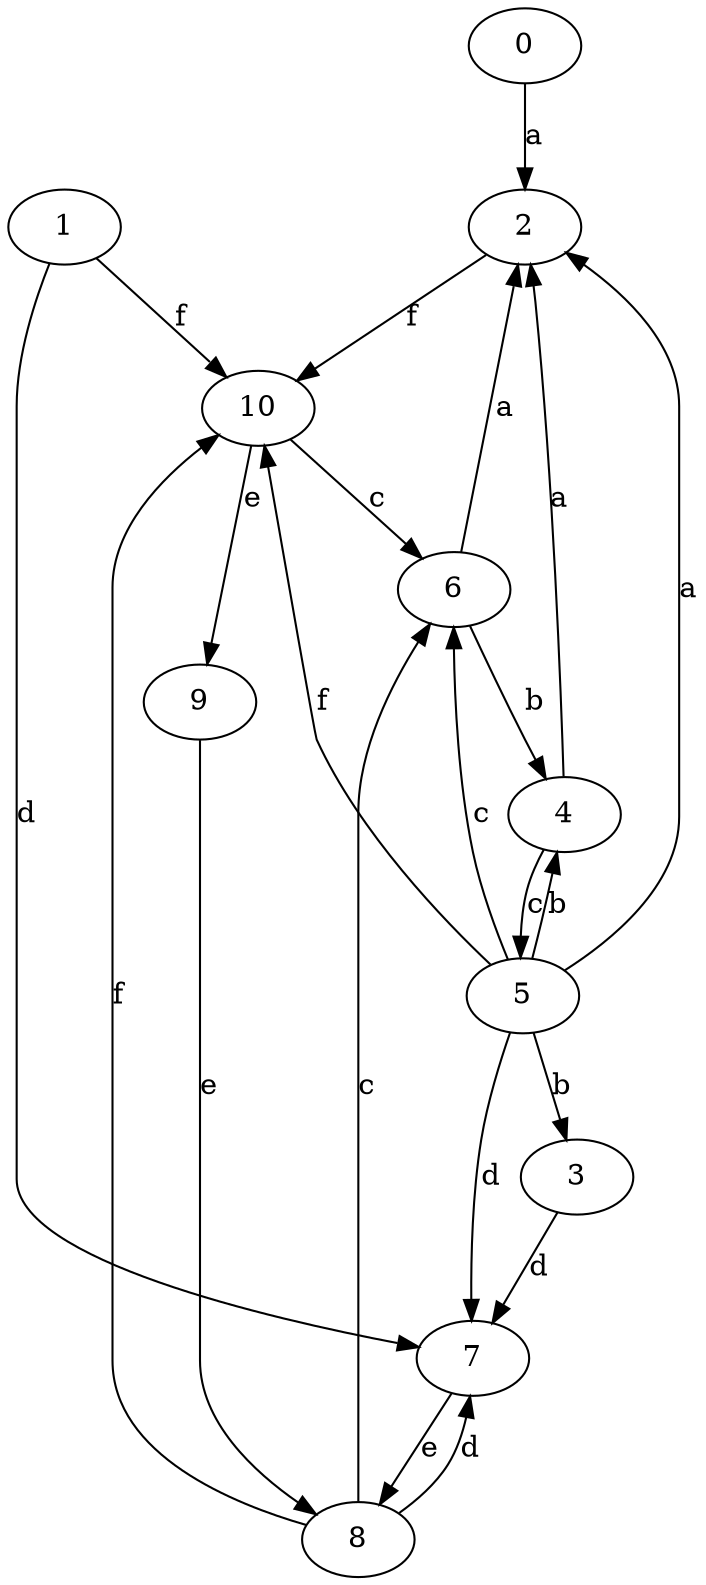 strict digraph  {
2;
3;
4;
5;
6;
7;
8;
9;
10;
0;
1;
2 -> 10  [label=f];
3 -> 7  [label=d];
4 -> 2  [label=a];
4 -> 5  [label=c];
5 -> 2  [label=a];
5 -> 3  [label=b];
5 -> 4  [label=b];
5 -> 6  [label=c];
5 -> 7  [label=d];
5 -> 10  [label=f];
6 -> 2  [label=a];
6 -> 4  [label=b];
7 -> 8  [label=e];
8 -> 6  [label=c];
8 -> 7  [label=d];
8 -> 10  [label=f];
9 -> 8  [label=e];
10 -> 6  [label=c];
10 -> 9  [label=e];
0 -> 2  [label=a];
1 -> 7  [label=d];
1 -> 10  [label=f];
}

